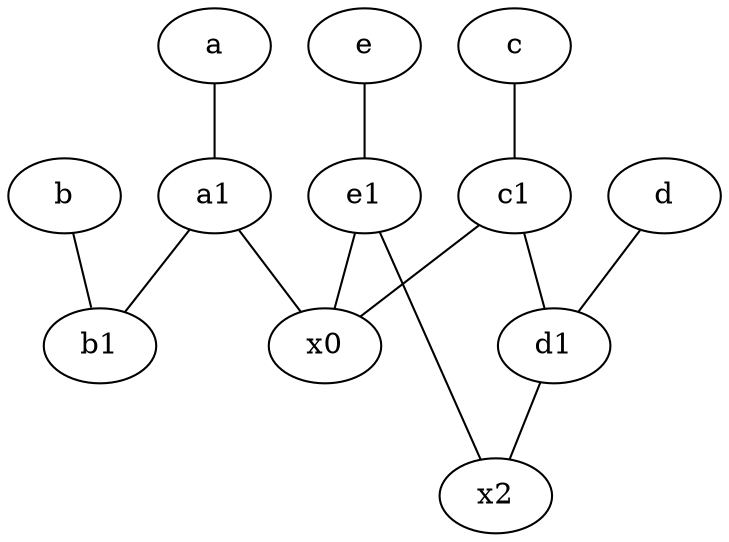 graph {
	b [pos="10,4!"]
	x0
	a [pos="8,2!"]
	a1 [pos="8,3!"]
	c1 [pos="4.5,3!"]
	e1 [pos="7,7!"]
	d [pos="2,5!"]
	c [pos="4.5,2!"]
	e [pos="7,9!"]
	b1 [pos="9,4!"]
	x2
	d1 [pos="3,5!"]
	e -- e1
	b -- b1
	a1 -- b1
	d1 -- x2
	e1 -- x2
	c -- c1
	c1 -- d1
	a -- a1
	d -- d1
	c1 -- x0
	a1 -- x0
	e1 -- x0
}
